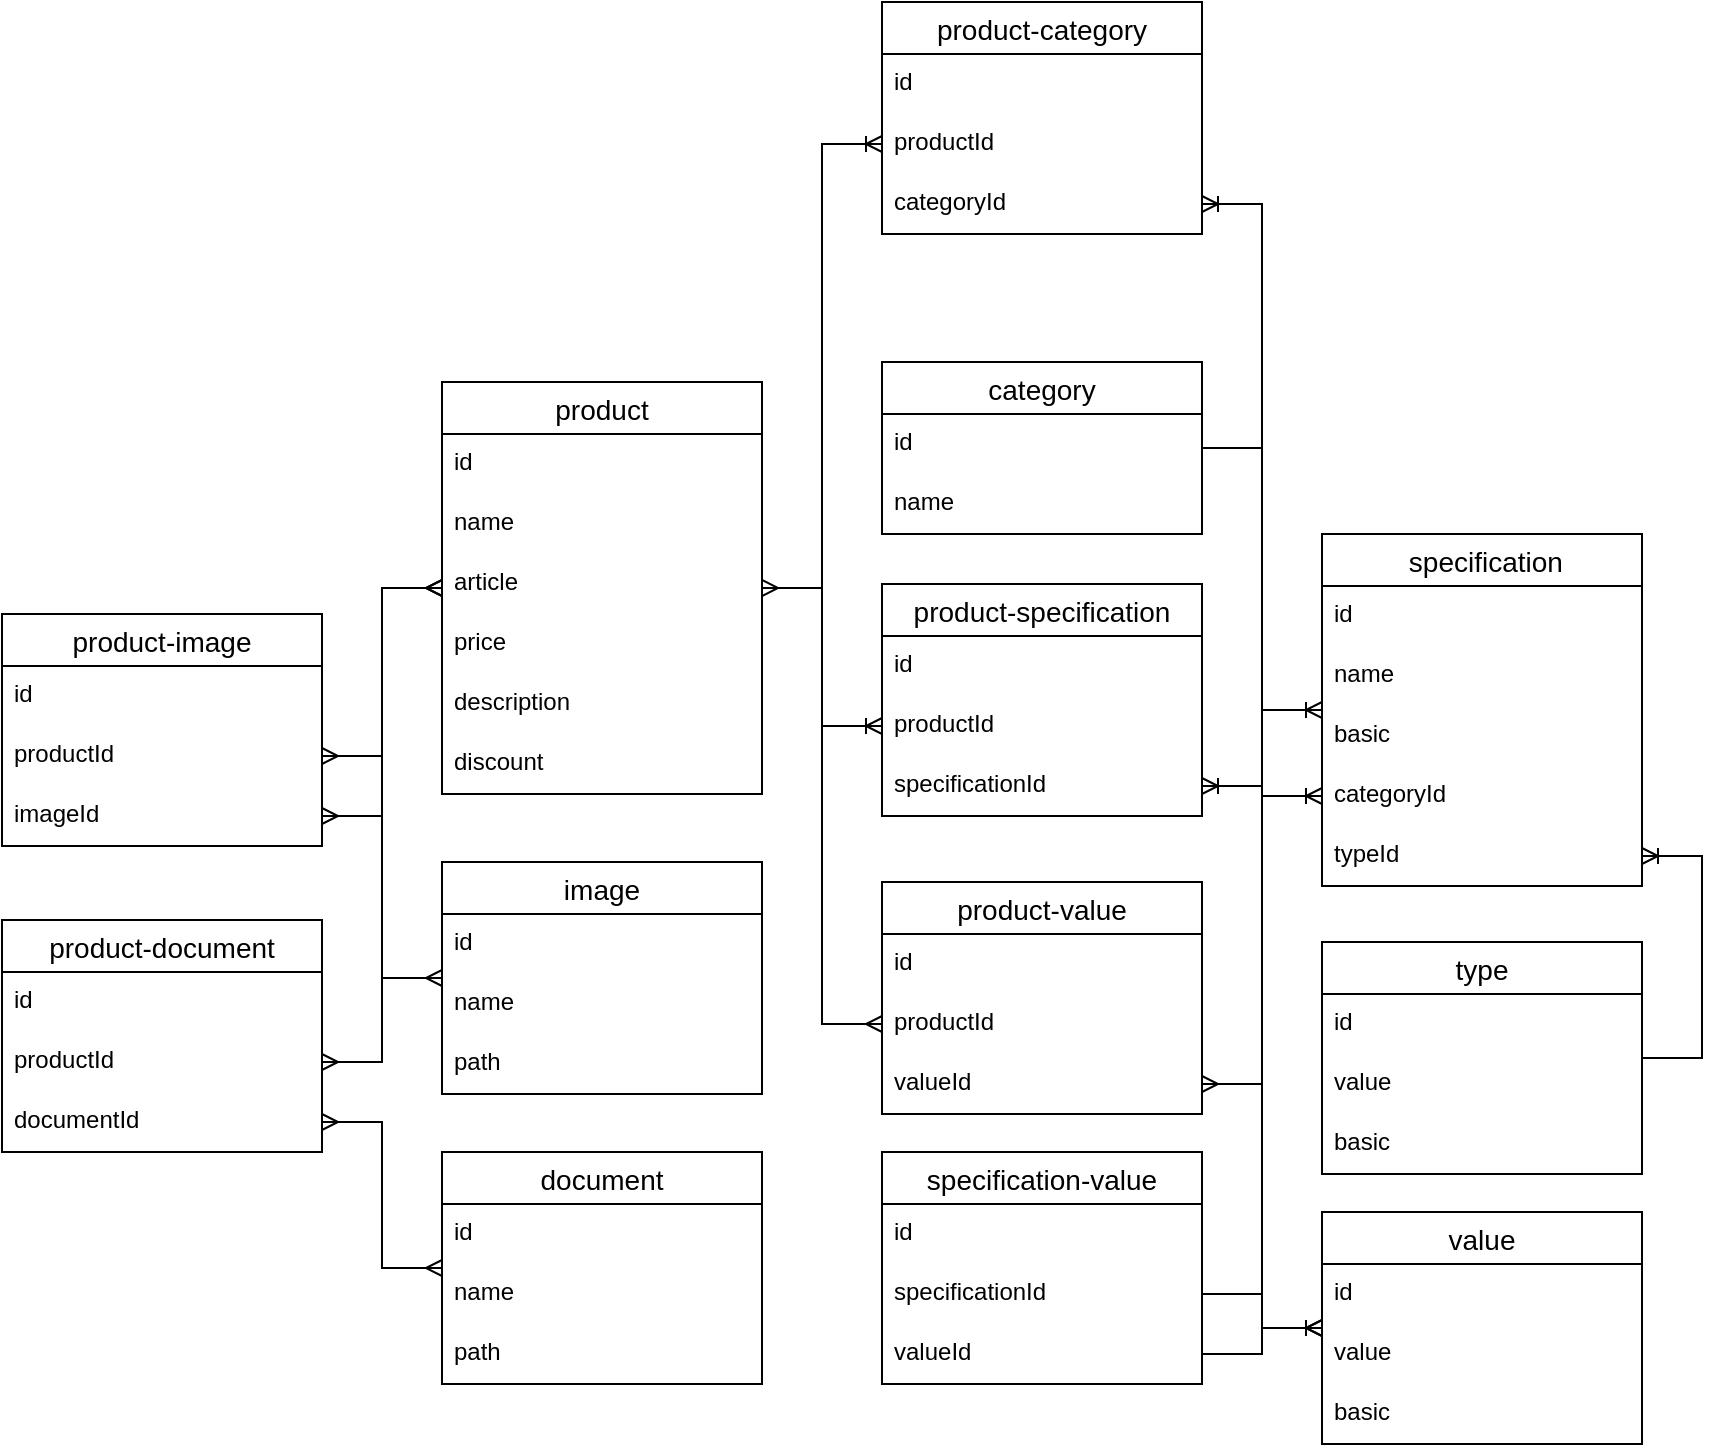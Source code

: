 <mxfile version="22.1.1" type="device">
  <diagram name="Страница — 1" id="Esad_1bcjPr-BZQLmeox">
    <mxGraphModel dx="2213" dy="791" grid="1" gridSize="10" guides="1" tooltips="1" connect="1" arrows="1" fold="1" page="1" pageScale="1" pageWidth="827" pageHeight="1169" background="none" math="0" shadow="0">
      <root>
        <mxCell id="0" />
        <mxCell id="1" parent="0" />
        <mxCell id="cLPTT4QERlrOi1ve0AZU-1" value="product" style="swimlane;fontStyle=0;childLayout=stackLayout;horizontal=1;startSize=26;horizontalStack=0;resizeParent=1;resizeParentMax=0;resizeLast=0;collapsible=1;marginBottom=0;align=center;fontSize=14;" parent="1" vertex="1">
          <mxGeometry x="100" y="200" width="160" height="206" as="geometry" />
        </mxCell>
        <mxCell id="cLPTT4QERlrOi1ve0AZU-2" value="id" style="text;strokeColor=none;fillColor=none;spacingLeft=4;spacingRight=4;overflow=hidden;rotatable=0;points=[[0,0.5],[1,0.5]];portConstraint=eastwest;fontSize=12;whiteSpace=wrap;html=1;" parent="cLPTT4QERlrOi1ve0AZU-1" vertex="1">
          <mxGeometry y="26" width="160" height="30" as="geometry" />
        </mxCell>
        <mxCell id="cLPTT4QERlrOi1ve0AZU-3" value="name" style="text;strokeColor=none;fillColor=none;spacingLeft=4;spacingRight=4;overflow=hidden;rotatable=0;points=[[0,0.5],[1,0.5]];portConstraint=eastwest;fontSize=12;whiteSpace=wrap;html=1;" parent="cLPTT4QERlrOi1ve0AZU-1" vertex="1">
          <mxGeometry y="56" width="160" height="30" as="geometry" />
        </mxCell>
        <mxCell id="cLPTT4QERlrOi1ve0AZU-4" value="article" style="text;strokeColor=none;fillColor=none;spacingLeft=4;spacingRight=4;overflow=hidden;rotatable=0;points=[[0,0.5],[1,0.5]];portConstraint=eastwest;fontSize=12;whiteSpace=wrap;html=1;" parent="cLPTT4QERlrOi1ve0AZU-1" vertex="1">
          <mxGeometry y="86" width="160" height="30" as="geometry" />
        </mxCell>
        <mxCell id="cLPTT4QERlrOi1ve0AZU-5" value="price&lt;br&gt;" style="text;strokeColor=none;fillColor=none;spacingLeft=4;spacingRight=4;overflow=hidden;rotatable=0;points=[[0,0.5],[1,0.5]];portConstraint=eastwest;fontSize=12;whiteSpace=wrap;html=1;" parent="cLPTT4QERlrOi1ve0AZU-1" vertex="1">
          <mxGeometry y="116" width="160" height="30" as="geometry" />
        </mxCell>
        <mxCell id="cLPTT4QERlrOi1ve0AZU-12" value="description" style="text;strokeColor=none;fillColor=none;spacingLeft=4;spacingRight=4;overflow=hidden;rotatable=0;points=[[0,0.5],[1,0.5]];portConstraint=eastwest;fontSize=12;whiteSpace=wrap;html=1;" parent="cLPTT4QERlrOi1ve0AZU-1" vertex="1">
          <mxGeometry y="146" width="160" height="30" as="geometry" />
        </mxCell>
        <mxCell id="cLPTT4QERlrOi1ve0AZU-13" value="discount" style="text;strokeColor=none;fillColor=none;spacingLeft=4;spacingRight=4;overflow=hidden;rotatable=0;points=[[0,0.5],[1,0.5]];portConstraint=eastwest;fontSize=12;whiteSpace=wrap;html=1;" parent="cLPTT4QERlrOi1ve0AZU-1" vertex="1">
          <mxGeometry y="176" width="160" height="30" as="geometry" />
        </mxCell>
        <mxCell id="cLPTT4QERlrOi1ve0AZU-7" value="category" style="swimlane;fontStyle=0;childLayout=stackLayout;horizontal=1;startSize=26;horizontalStack=0;resizeParent=1;resizeParentMax=0;resizeLast=0;collapsible=1;marginBottom=0;align=center;fontSize=14;" parent="1" vertex="1">
          <mxGeometry x="320" y="190" width="160" height="86" as="geometry" />
        </mxCell>
        <mxCell id="cLPTT4QERlrOi1ve0AZU-8" value="id" style="text;strokeColor=none;fillColor=none;spacingLeft=4;spacingRight=4;overflow=hidden;rotatable=0;points=[[0,0.5],[1,0.5]];portConstraint=eastwest;fontSize=12;whiteSpace=wrap;html=1;" parent="cLPTT4QERlrOi1ve0AZU-7" vertex="1">
          <mxGeometry y="26" width="160" height="30" as="geometry" />
        </mxCell>
        <mxCell id="cLPTT4QERlrOi1ve0AZU-9" value="name" style="text;strokeColor=none;fillColor=none;spacingLeft=4;spacingRight=4;overflow=hidden;rotatable=0;points=[[0,0.5],[1,0.5]];portConstraint=eastwest;fontSize=12;whiteSpace=wrap;html=1;" parent="cLPTT4QERlrOi1ve0AZU-7" vertex="1">
          <mxGeometry y="56" width="160" height="30" as="geometry" />
        </mxCell>
        <mxCell id="cLPTT4QERlrOi1ve0AZU-14" value=" specification" style="swimlane;fontStyle=0;childLayout=stackLayout;horizontal=1;startSize=26;horizontalStack=0;resizeParent=1;resizeParentMax=0;resizeLast=0;collapsible=1;marginBottom=0;align=center;fontSize=14;" parent="1" vertex="1">
          <mxGeometry x="540" y="276" width="160" height="176" as="geometry" />
        </mxCell>
        <mxCell id="cLPTT4QERlrOi1ve0AZU-15" value="id" style="text;strokeColor=none;fillColor=none;spacingLeft=4;spacingRight=4;overflow=hidden;rotatable=0;points=[[0,0.5],[1,0.5]];portConstraint=eastwest;fontSize=12;whiteSpace=wrap;html=1;" parent="cLPTT4QERlrOi1ve0AZU-14" vertex="1">
          <mxGeometry y="26" width="160" height="30" as="geometry" />
        </mxCell>
        <mxCell id="cLPTT4QERlrOi1ve0AZU-16" value="name" style="text;strokeColor=none;fillColor=none;spacingLeft=4;spacingRight=4;overflow=hidden;rotatable=0;points=[[0,0.5],[1,0.5]];portConstraint=eastwest;fontSize=12;whiteSpace=wrap;html=1;" parent="cLPTT4QERlrOi1ve0AZU-14" vertex="1">
          <mxGeometry y="56" width="160" height="30" as="geometry" />
        </mxCell>
        <mxCell id="cgh3MNXFu8YdD3DJ86Xw-1" value="basic" style="text;strokeColor=none;fillColor=none;spacingLeft=4;spacingRight=4;overflow=hidden;rotatable=0;points=[[0,0.5],[1,0.5]];portConstraint=eastwest;fontSize=12;whiteSpace=wrap;html=1;" vertex="1" parent="cLPTT4QERlrOi1ve0AZU-14">
          <mxGeometry y="86" width="160" height="30" as="geometry" />
        </mxCell>
        <mxCell id="g7LkKnIAZiPbIXFHchOB-4" value="categoryId" style="text;strokeColor=none;fillColor=none;spacingLeft=4;spacingRight=4;overflow=hidden;rotatable=0;points=[[0,0.5],[1,0.5]];portConstraint=eastwest;fontSize=12;whiteSpace=wrap;html=1;" parent="cLPTT4QERlrOi1ve0AZU-14" vertex="1">
          <mxGeometry y="116" width="160" height="30" as="geometry" />
        </mxCell>
        <mxCell id="g7LkKnIAZiPbIXFHchOB-3" value="typeId" style="text;strokeColor=none;fillColor=none;spacingLeft=4;spacingRight=4;overflow=hidden;rotatable=0;points=[[0,0.5],[1,0.5]];portConstraint=eastwest;fontSize=12;whiteSpace=wrap;html=1;" parent="cLPTT4QERlrOi1ve0AZU-14" vertex="1">
          <mxGeometry y="146" width="160" height="30" as="geometry" />
        </mxCell>
        <mxCell id="cLPTT4QERlrOi1ve0AZU-18" value="value" style="swimlane;fontStyle=0;childLayout=stackLayout;horizontal=1;startSize=26;horizontalStack=0;resizeParent=1;resizeParentMax=0;resizeLast=0;collapsible=1;marginBottom=0;align=center;fontSize=14;" parent="1" vertex="1">
          <mxGeometry x="540" y="615" width="160" height="116" as="geometry" />
        </mxCell>
        <mxCell id="cLPTT4QERlrOi1ve0AZU-19" value="id" style="text;strokeColor=none;fillColor=none;spacingLeft=4;spacingRight=4;overflow=hidden;rotatable=0;points=[[0,0.5],[1,0.5]];portConstraint=eastwest;fontSize=12;whiteSpace=wrap;html=1;" parent="cLPTT4QERlrOi1ve0AZU-18" vertex="1">
          <mxGeometry y="26" width="160" height="30" as="geometry" />
        </mxCell>
        <mxCell id="cLPTT4QERlrOi1ve0AZU-20" value="value" style="text;strokeColor=none;fillColor=none;spacingLeft=4;spacingRight=4;overflow=hidden;rotatable=0;points=[[0,0.5],[1,0.5]];portConstraint=eastwest;fontSize=12;whiteSpace=wrap;html=1;" parent="cLPTT4QERlrOi1ve0AZU-18" vertex="1">
          <mxGeometry y="56" width="160" height="30" as="geometry" />
        </mxCell>
        <mxCell id="cgh3MNXFu8YdD3DJ86Xw-3" value="basic" style="text;strokeColor=none;fillColor=none;spacingLeft=4;spacingRight=4;overflow=hidden;rotatable=0;points=[[0,0.5],[1,0.5]];portConstraint=eastwest;fontSize=12;whiteSpace=wrap;html=1;" vertex="1" parent="cLPTT4QERlrOi1ve0AZU-18">
          <mxGeometry y="86" width="160" height="30" as="geometry" />
        </mxCell>
        <mxCell id="cLPTT4QERlrOi1ve0AZU-28" value="product-specification" style="swimlane;fontStyle=0;childLayout=stackLayout;horizontal=1;startSize=26;horizontalStack=0;resizeParent=1;resizeParentMax=0;resizeLast=0;collapsible=1;marginBottom=0;align=center;fontSize=14;" parent="1" vertex="1">
          <mxGeometry x="320" y="301" width="160" height="116" as="geometry" />
        </mxCell>
        <mxCell id="cLPTT4QERlrOi1ve0AZU-29" value="id" style="text;strokeColor=none;fillColor=none;spacingLeft=4;spacingRight=4;overflow=hidden;rotatable=0;points=[[0,0.5],[1,0.5]];portConstraint=eastwest;fontSize=12;whiteSpace=wrap;html=1;" parent="cLPTT4QERlrOi1ve0AZU-28" vertex="1">
          <mxGeometry y="26" width="160" height="30" as="geometry" />
        </mxCell>
        <mxCell id="cLPTT4QERlrOi1ve0AZU-34" value="productId" style="text;strokeColor=none;fillColor=none;spacingLeft=4;spacingRight=4;overflow=hidden;rotatable=0;points=[[0,0.5],[1,0.5]];portConstraint=eastwest;fontSize=12;whiteSpace=wrap;html=1;" parent="cLPTT4QERlrOi1ve0AZU-28" vertex="1">
          <mxGeometry y="56" width="160" height="30" as="geometry" />
        </mxCell>
        <mxCell id="cLPTT4QERlrOi1ve0AZU-30" value="specificationId" style="text;strokeColor=none;fillColor=none;spacingLeft=4;spacingRight=4;overflow=hidden;rotatable=0;points=[[0,0.5],[1,0.5]];portConstraint=eastwest;fontSize=12;whiteSpace=wrap;html=1;" parent="cLPTT4QERlrOi1ve0AZU-28" vertex="1">
          <mxGeometry y="86" width="160" height="30" as="geometry" />
        </mxCell>
        <mxCell id="cLPTT4QERlrOi1ve0AZU-36" value="product-category" style="swimlane;fontStyle=0;childLayout=stackLayout;horizontal=1;startSize=26;horizontalStack=0;resizeParent=1;resizeParentMax=0;resizeLast=0;collapsible=1;marginBottom=0;align=center;fontSize=14;" parent="1" vertex="1">
          <mxGeometry x="320" y="10" width="160" height="116" as="geometry" />
        </mxCell>
        <mxCell id="cLPTT4QERlrOi1ve0AZU-37" value="id" style="text;strokeColor=none;fillColor=none;spacingLeft=4;spacingRight=4;overflow=hidden;rotatable=0;points=[[0,0.5],[1,0.5]];portConstraint=eastwest;fontSize=12;whiteSpace=wrap;html=1;" parent="cLPTT4QERlrOi1ve0AZU-36" vertex="1">
          <mxGeometry y="26" width="160" height="30" as="geometry" />
        </mxCell>
        <mxCell id="cLPTT4QERlrOi1ve0AZU-38" value="productId" style="text;strokeColor=none;fillColor=none;spacingLeft=4;spacingRight=4;overflow=hidden;rotatable=0;points=[[0,0.5],[1,0.5]];portConstraint=eastwest;fontSize=12;whiteSpace=wrap;html=1;" parent="cLPTT4QERlrOi1ve0AZU-36" vertex="1">
          <mxGeometry y="56" width="160" height="30" as="geometry" />
        </mxCell>
        <mxCell id="cLPTT4QERlrOi1ve0AZU-39" value="categoryId" style="text;strokeColor=none;fillColor=none;spacingLeft=4;spacingRight=4;overflow=hidden;rotatable=0;points=[[0,0.5],[1,0.5]];portConstraint=eastwest;fontSize=12;whiteSpace=wrap;html=1;" parent="cLPTT4QERlrOi1ve0AZU-36" vertex="1">
          <mxGeometry y="86" width="160" height="30" as="geometry" />
        </mxCell>
        <mxCell id="cLPTT4QERlrOi1ve0AZU-40" value="" style="edgeStyle=entityRelationEdgeStyle;fontSize=12;html=1;endArrow=ERoneToMany;rounded=0;" parent="1" source="cLPTT4QERlrOi1ve0AZU-7" target="cLPTT4QERlrOi1ve0AZU-39" edge="1">
          <mxGeometry width="100" height="100" relative="1" as="geometry">
            <mxPoint x="500" y="80" as="sourcePoint" />
            <mxPoint x="590" y="60" as="targetPoint" />
            <Array as="points">
              <mxPoint x="599.04" y="249.99" />
              <mxPoint x="519.04" y="149.99" />
              <mxPoint x="509.04" y="179.99" />
              <mxPoint x="619.04" y="69.99" />
              <mxPoint x="639.04" y="99.99" />
              <mxPoint x="589.04" y="79.99" />
            </Array>
          </mxGeometry>
        </mxCell>
        <mxCell id="cLPTT4QERlrOi1ve0AZU-43" value="" style="edgeStyle=entityRelationEdgeStyle;fontSize=12;html=1;endArrow=ERoneToMany;rounded=0;" parent="1" source="cLPTT4QERlrOi1ve0AZU-14" target="cLPTT4QERlrOi1ve0AZU-30" edge="1">
          <mxGeometry width="100" height="100" relative="1" as="geometry">
            <mxPoint x="590" y="380" as="sourcePoint" />
            <mxPoint x="690" y="280" as="targetPoint" />
            <Array as="points">
              <mxPoint x="680" y="310" />
              <mxPoint x="650" y="340" />
              <mxPoint x="630" y="310" />
            </Array>
          </mxGeometry>
        </mxCell>
        <mxCell id="cLPTT4QERlrOi1ve0AZU-51" value="" style="edgeStyle=entityRelationEdgeStyle;fontSize=12;html=1;endArrow=ERoneToMany;rounded=0;" parent="1" source="cLPTT4QERlrOi1ve0AZU-1" target="cLPTT4QERlrOi1ve0AZU-34" edge="1">
          <mxGeometry width="100" height="100" relative="1" as="geometry">
            <mxPoint x="640" y="310" as="sourcePoint" />
            <mxPoint x="740" y="210" as="targetPoint" />
          </mxGeometry>
        </mxCell>
        <mxCell id="cLPTT4QERlrOi1ve0AZU-52" value="" style="edgeStyle=entityRelationEdgeStyle;fontSize=12;html=1;endArrow=ERoneToMany;rounded=0;" parent="1" source="cLPTT4QERlrOi1ve0AZU-1" target="cLPTT4QERlrOi1ve0AZU-38" edge="1">
          <mxGeometry width="100" height="100" relative="1" as="geometry">
            <mxPoint x="640" y="310" as="sourcePoint" />
            <mxPoint x="250" y="71" as="targetPoint" />
          </mxGeometry>
        </mxCell>
        <mxCell id="nbZ_d6pR2AtP4ZYL_jF_-1" value="type" style="swimlane;fontStyle=0;childLayout=stackLayout;horizontal=1;startSize=26;horizontalStack=0;resizeParent=1;resizeParentMax=0;resizeLast=0;collapsible=1;marginBottom=0;align=center;fontSize=14;" parent="1" vertex="1">
          <mxGeometry x="540" y="480" width="160" height="116" as="geometry" />
        </mxCell>
        <mxCell id="nbZ_d6pR2AtP4ZYL_jF_-2" value="id&lt;br&gt;" style="text;strokeColor=none;fillColor=none;spacingLeft=4;spacingRight=4;overflow=hidden;rotatable=0;points=[[0,0.5],[1,0.5]];portConstraint=eastwest;fontSize=12;whiteSpace=wrap;html=1;" parent="nbZ_d6pR2AtP4ZYL_jF_-1" vertex="1">
          <mxGeometry y="26" width="160" height="30" as="geometry" />
        </mxCell>
        <mxCell id="nbZ_d6pR2AtP4ZYL_jF_-3" value="value" style="text;strokeColor=none;fillColor=none;spacingLeft=4;spacingRight=4;overflow=hidden;rotatable=0;points=[[0,0.5],[1,0.5]];portConstraint=eastwest;fontSize=12;whiteSpace=wrap;html=1;" parent="nbZ_d6pR2AtP4ZYL_jF_-1" vertex="1">
          <mxGeometry y="56" width="160" height="30" as="geometry" />
        </mxCell>
        <mxCell id="cgh3MNXFu8YdD3DJ86Xw-2" value="basic" style="text;strokeColor=none;fillColor=none;spacingLeft=4;spacingRight=4;overflow=hidden;rotatable=0;points=[[0,0.5],[1,0.5]];portConstraint=eastwest;fontSize=12;whiteSpace=wrap;html=1;" vertex="1" parent="nbZ_d6pR2AtP4ZYL_jF_-1">
          <mxGeometry y="86" width="160" height="30" as="geometry" />
        </mxCell>
        <mxCell id="nbZ_d6pR2AtP4ZYL_jF_-8" value="image" style="swimlane;fontStyle=0;childLayout=stackLayout;horizontal=1;startSize=26;horizontalStack=0;resizeParent=1;resizeParentMax=0;resizeLast=0;collapsible=1;marginBottom=0;align=center;fontSize=14;" parent="1" vertex="1">
          <mxGeometry x="100" y="440" width="160" height="116" as="geometry" />
        </mxCell>
        <mxCell id="nbZ_d6pR2AtP4ZYL_jF_-9" value="id" style="text;strokeColor=none;fillColor=none;spacingLeft=4;spacingRight=4;overflow=hidden;rotatable=0;points=[[0,0.5],[1,0.5]];portConstraint=eastwest;fontSize=12;whiteSpace=wrap;html=1;" parent="nbZ_d6pR2AtP4ZYL_jF_-8" vertex="1">
          <mxGeometry y="26" width="160" height="30" as="geometry" />
        </mxCell>
        <mxCell id="1nim93v-91LG6E6BnBE_-9" value="name" style="text;strokeColor=none;fillColor=none;spacingLeft=4;spacingRight=4;overflow=hidden;rotatable=0;points=[[0,0.5],[1,0.5]];portConstraint=eastwest;fontSize=12;whiteSpace=wrap;html=1;" parent="nbZ_d6pR2AtP4ZYL_jF_-8" vertex="1">
          <mxGeometry y="56" width="160" height="30" as="geometry" />
        </mxCell>
        <mxCell id="nbZ_d6pR2AtP4ZYL_jF_-21" value="path" style="text;strokeColor=none;fillColor=none;spacingLeft=4;spacingRight=4;overflow=hidden;rotatable=0;points=[[0,0.5],[1,0.5]];portConstraint=eastwest;fontSize=12;whiteSpace=wrap;html=1;" parent="nbZ_d6pR2AtP4ZYL_jF_-8" vertex="1">
          <mxGeometry y="86" width="160" height="30" as="geometry" />
        </mxCell>
        <mxCell id="nbZ_d6pR2AtP4ZYL_jF_-15" value="document" style="swimlane;fontStyle=0;childLayout=stackLayout;horizontal=1;startSize=26;horizontalStack=0;resizeParent=1;resizeParentMax=0;resizeLast=0;collapsible=1;marginBottom=0;align=center;fontSize=14;" parent="1" vertex="1">
          <mxGeometry x="100" y="585" width="160" height="116" as="geometry" />
        </mxCell>
        <mxCell id="nbZ_d6pR2AtP4ZYL_jF_-16" value="id" style="text;strokeColor=none;fillColor=none;spacingLeft=4;spacingRight=4;overflow=hidden;rotatable=0;points=[[0,0.5],[1,0.5]];portConstraint=eastwest;fontSize=12;whiteSpace=wrap;html=1;" parent="nbZ_d6pR2AtP4ZYL_jF_-15" vertex="1">
          <mxGeometry y="26" width="160" height="30" as="geometry" />
        </mxCell>
        <mxCell id="nbZ_d6pR2AtP4ZYL_jF_-20" value="name" style="text;strokeColor=none;fillColor=none;spacingLeft=4;spacingRight=4;overflow=hidden;rotatable=0;points=[[0,0.5],[1,0.5]];portConstraint=eastwest;fontSize=12;whiteSpace=wrap;html=1;" parent="nbZ_d6pR2AtP4ZYL_jF_-15" vertex="1">
          <mxGeometry y="56" width="160" height="30" as="geometry" />
        </mxCell>
        <mxCell id="nbZ_d6pR2AtP4ZYL_jF_-17" value="path" style="text;strokeColor=none;fillColor=none;spacingLeft=4;spacingRight=4;overflow=hidden;rotatable=0;points=[[0,0.5],[1,0.5]];portConstraint=eastwest;fontSize=12;whiteSpace=wrap;html=1;" parent="nbZ_d6pR2AtP4ZYL_jF_-15" vertex="1">
          <mxGeometry y="86" width="160" height="30" as="geometry" />
        </mxCell>
        <mxCell id="LgUTMyaDyqq8wA_7D_AH-1" value="specification-value" style="swimlane;fontStyle=0;childLayout=stackLayout;horizontal=1;startSize=26;horizontalStack=0;resizeParent=1;resizeParentMax=0;resizeLast=0;collapsible=1;marginBottom=0;align=center;fontSize=14;" parent="1" vertex="1">
          <mxGeometry x="320" y="585" width="160" height="116" as="geometry" />
        </mxCell>
        <mxCell id="LgUTMyaDyqq8wA_7D_AH-2" value="id" style="text;strokeColor=none;fillColor=none;spacingLeft=4;spacingRight=4;overflow=hidden;rotatable=0;points=[[0,0.5],[1,0.5]];portConstraint=eastwest;fontSize=12;whiteSpace=wrap;html=1;" parent="LgUTMyaDyqq8wA_7D_AH-1" vertex="1">
          <mxGeometry y="26" width="160" height="30" as="geometry" />
        </mxCell>
        <mxCell id="LgUTMyaDyqq8wA_7D_AH-5" value="specificationId" style="text;strokeColor=none;fillColor=none;spacingLeft=4;spacingRight=4;overflow=hidden;rotatable=0;points=[[0,0.5],[1,0.5]];portConstraint=eastwest;fontSize=12;whiteSpace=wrap;html=1;" parent="LgUTMyaDyqq8wA_7D_AH-1" vertex="1">
          <mxGeometry y="56" width="160" height="30" as="geometry" />
        </mxCell>
        <mxCell id="LgUTMyaDyqq8wA_7D_AH-6" value="valueId" style="text;strokeColor=none;fillColor=none;spacingLeft=4;spacingRight=4;overflow=hidden;rotatable=0;points=[[0,0.5],[1,0.5]];portConstraint=eastwest;fontSize=12;whiteSpace=wrap;html=1;" parent="LgUTMyaDyqq8wA_7D_AH-1" vertex="1">
          <mxGeometry y="86" width="160" height="30" as="geometry" />
        </mxCell>
        <mxCell id="LgUTMyaDyqq8wA_7D_AH-7" value="" style="edgeStyle=entityRelationEdgeStyle;fontSize=12;html=1;endArrow=ERoneToMany;rounded=0;" parent="1" source="LgUTMyaDyqq8wA_7D_AH-5" target="cLPTT4QERlrOi1ve0AZU-14" edge="1">
          <mxGeometry width="100" height="100" relative="1" as="geometry">
            <mxPoint x="550" y="420" as="sourcePoint" />
            <mxPoint x="650" y="320" as="targetPoint" />
          </mxGeometry>
        </mxCell>
        <mxCell id="MMm9_xykbFQo8h1NaK12-30" value="" style="edgeStyle=entityRelationEdgeStyle;fontSize=12;html=1;endArrow=ERoneToMany;rounded=0;" parent="1" source="LgUTMyaDyqq8wA_7D_AH-6" target="cLPTT4QERlrOi1ve0AZU-18" edge="1">
          <mxGeometry width="100" height="100" relative="1" as="geometry">
            <mxPoint x="480" y="430" as="sourcePoint" />
            <mxPoint x="580" y="330" as="targetPoint" />
          </mxGeometry>
        </mxCell>
        <mxCell id="g7LkKnIAZiPbIXFHchOB-5" value="" style="edgeStyle=entityRelationEdgeStyle;fontSize=12;html=1;endArrow=ERoneToMany;rounded=0;" parent="1" source="nbZ_d6pR2AtP4ZYL_jF_-1" target="g7LkKnIAZiPbIXFHchOB-3" edge="1">
          <mxGeometry width="100" height="100" relative="1" as="geometry">
            <mxPoint x="360" y="430" as="sourcePoint" />
            <mxPoint x="460" y="330" as="targetPoint" />
          </mxGeometry>
        </mxCell>
        <mxCell id="g7LkKnIAZiPbIXFHchOB-6" value="" style="edgeStyle=entityRelationEdgeStyle;fontSize=12;html=1;endArrow=ERoneToMany;rounded=0;" parent="1" source="cLPTT4QERlrOi1ve0AZU-7" target="g7LkKnIAZiPbIXFHchOB-4" edge="1">
          <mxGeometry width="100" height="100" relative="1" as="geometry">
            <mxPoint x="710" y="597" as="sourcePoint" />
            <mxPoint x="710" y="521" as="targetPoint" />
          </mxGeometry>
        </mxCell>
        <mxCell id="1nim93v-91LG6E6BnBE_-1" value="product-image" style="swimlane;fontStyle=0;childLayout=stackLayout;horizontal=1;startSize=26;horizontalStack=0;resizeParent=1;resizeParentMax=0;resizeLast=0;collapsible=1;marginBottom=0;align=center;fontSize=14;" parent="1" vertex="1">
          <mxGeometry x="-120" y="316" width="160" height="116" as="geometry" />
        </mxCell>
        <mxCell id="1nim93v-91LG6E6BnBE_-2" value="id" style="text;strokeColor=none;fillColor=none;spacingLeft=4;spacingRight=4;overflow=hidden;rotatable=0;points=[[0,0.5],[1,0.5]];portConstraint=eastwest;fontSize=12;whiteSpace=wrap;html=1;" parent="1nim93v-91LG6E6BnBE_-1" vertex="1">
          <mxGeometry y="26" width="160" height="30" as="geometry" />
        </mxCell>
        <mxCell id="1nim93v-91LG6E6BnBE_-3" value="productId" style="text;strokeColor=none;fillColor=none;spacingLeft=4;spacingRight=4;overflow=hidden;rotatable=0;points=[[0,0.5],[1,0.5]];portConstraint=eastwest;fontSize=12;whiteSpace=wrap;html=1;" parent="1nim93v-91LG6E6BnBE_-1" vertex="1">
          <mxGeometry y="56" width="160" height="30" as="geometry" />
        </mxCell>
        <mxCell id="1nim93v-91LG6E6BnBE_-4" value="imageId" style="text;strokeColor=none;fillColor=none;spacingLeft=4;spacingRight=4;overflow=hidden;rotatable=0;points=[[0,0.5],[1,0.5]];portConstraint=eastwest;fontSize=12;whiteSpace=wrap;html=1;" parent="1nim93v-91LG6E6BnBE_-1" vertex="1">
          <mxGeometry y="86" width="160" height="30" as="geometry" />
        </mxCell>
        <mxCell id="1nim93v-91LG6E6BnBE_-5" value="product-document" style="swimlane;fontStyle=0;childLayout=stackLayout;horizontal=1;startSize=26;horizontalStack=0;resizeParent=1;resizeParentMax=0;resizeLast=0;collapsible=1;marginBottom=0;align=center;fontSize=14;" parent="1" vertex="1">
          <mxGeometry x="-120" y="469" width="160" height="116" as="geometry" />
        </mxCell>
        <mxCell id="1nim93v-91LG6E6BnBE_-6" value="id" style="text;strokeColor=none;fillColor=none;spacingLeft=4;spacingRight=4;overflow=hidden;rotatable=0;points=[[0,0.5],[1,0.5]];portConstraint=eastwest;fontSize=12;whiteSpace=wrap;html=1;" parent="1nim93v-91LG6E6BnBE_-5" vertex="1">
          <mxGeometry y="26" width="160" height="30" as="geometry" />
        </mxCell>
        <mxCell id="1nim93v-91LG6E6BnBE_-7" value="productId" style="text;strokeColor=none;fillColor=none;spacingLeft=4;spacingRight=4;overflow=hidden;rotatable=0;points=[[0,0.5],[1,0.5]];portConstraint=eastwest;fontSize=12;whiteSpace=wrap;html=1;" parent="1nim93v-91LG6E6BnBE_-5" vertex="1">
          <mxGeometry y="56" width="160" height="30" as="geometry" />
        </mxCell>
        <mxCell id="1nim93v-91LG6E6BnBE_-8" value="documentId" style="text;strokeColor=none;fillColor=none;spacingLeft=4;spacingRight=4;overflow=hidden;rotatable=0;points=[[0,0.5],[1,0.5]];portConstraint=eastwest;fontSize=12;whiteSpace=wrap;html=1;" parent="1nim93v-91LG6E6BnBE_-5" vertex="1">
          <mxGeometry y="86" width="160" height="30" as="geometry" />
        </mxCell>
        <mxCell id="1nim93v-91LG6E6BnBE_-10" value="" style="edgeStyle=entityRelationEdgeStyle;fontSize=12;html=1;endArrow=ERmany;startArrow=ERmany;rounded=0;" parent="1" source="cLPTT4QERlrOi1ve0AZU-1" target="1nim93v-91LG6E6BnBE_-3" edge="1">
          <mxGeometry width="100" height="100" relative="1" as="geometry">
            <mxPoint x="360" y="560" as="sourcePoint" />
            <mxPoint x="460" y="460" as="targetPoint" />
          </mxGeometry>
        </mxCell>
        <mxCell id="1nim93v-91LG6E6BnBE_-11" value="" style="edgeStyle=entityRelationEdgeStyle;fontSize=12;html=1;endArrow=ERmany;startArrow=ERmany;rounded=0;" parent="1" source="nbZ_d6pR2AtP4ZYL_jF_-8" target="1nim93v-91LG6E6BnBE_-4" edge="1">
          <mxGeometry width="100" height="100" relative="1" as="geometry">
            <mxPoint x="110" y="313" as="sourcePoint" />
            <mxPoint x="60" y="397" as="targetPoint" />
          </mxGeometry>
        </mxCell>
        <mxCell id="1nim93v-91LG6E6BnBE_-12" value="" style="edgeStyle=entityRelationEdgeStyle;fontSize=12;html=1;endArrow=ERmany;startArrow=ERmany;rounded=0;" parent="1" source="cLPTT4QERlrOi1ve0AZU-1" target="1nim93v-91LG6E6BnBE_-7" edge="1">
          <mxGeometry width="100" height="100" relative="1" as="geometry">
            <mxPoint x="110" y="508" as="sourcePoint" />
            <mxPoint x="50" y="427" as="targetPoint" />
          </mxGeometry>
        </mxCell>
        <mxCell id="1nim93v-91LG6E6BnBE_-13" value="" style="edgeStyle=entityRelationEdgeStyle;fontSize=12;html=1;endArrow=ERmany;startArrow=ERmany;rounded=0;" parent="1" source="nbZ_d6pR2AtP4ZYL_jF_-15" target="1nim93v-91LG6E6BnBE_-8" edge="1">
          <mxGeometry width="100" height="100" relative="1" as="geometry">
            <mxPoint x="120" y="518" as="sourcePoint" />
            <mxPoint x="60" y="437" as="targetPoint" />
          </mxGeometry>
        </mxCell>
        <mxCell id="7u6lXUe96Pvf1JwpaCgu-1" value="product-value" style="swimlane;fontStyle=0;childLayout=stackLayout;horizontal=1;startSize=26;horizontalStack=0;resizeParent=1;resizeParentMax=0;resizeLast=0;collapsible=1;marginBottom=0;align=center;fontSize=14;" parent="1" vertex="1">
          <mxGeometry x="320" y="450" width="160" height="116" as="geometry" />
        </mxCell>
        <mxCell id="7u6lXUe96Pvf1JwpaCgu-2" value="id" style="text;strokeColor=none;fillColor=none;spacingLeft=4;spacingRight=4;overflow=hidden;rotatable=0;points=[[0,0.5],[1,0.5]];portConstraint=eastwest;fontSize=12;whiteSpace=wrap;html=1;" parent="7u6lXUe96Pvf1JwpaCgu-1" vertex="1">
          <mxGeometry y="26" width="160" height="30" as="geometry" />
        </mxCell>
        <mxCell id="7u6lXUe96Pvf1JwpaCgu-3" value="productId" style="text;strokeColor=none;fillColor=none;spacingLeft=4;spacingRight=4;overflow=hidden;rotatable=0;points=[[0,0.5],[1,0.5]];portConstraint=eastwest;fontSize=12;whiteSpace=wrap;html=1;" parent="7u6lXUe96Pvf1JwpaCgu-1" vertex="1">
          <mxGeometry y="56" width="160" height="30" as="geometry" />
        </mxCell>
        <mxCell id="7u6lXUe96Pvf1JwpaCgu-4" value="valueId" style="text;strokeColor=none;fillColor=none;spacingLeft=4;spacingRight=4;overflow=hidden;rotatable=0;points=[[0,0.5],[1,0.5]];portConstraint=eastwest;fontSize=12;whiteSpace=wrap;html=1;" parent="7u6lXUe96Pvf1JwpaCgu-1" vertex="1">
          <mxGeometry y="86" width="160" height="30" as="geometry" />
        </mxCell>
        <mxCell id="7u6lXUe96Pvf1JwpaCgu-5" value="" style="edgeStyle=entityRelationEdgeStyle;fontSize=12;html=1;endArrow=ERmany;startArrow=ERmany;rounded=0;" parent="1" source="7u6lXUe96Pvf1JwpaCgu-4" target="cLPTT4QERlrOi1ve0AZU-18" edge="1">
          <mxGeometry width="100" height="100" relative="1" as="geometry">
            <mxPoint x="330" y="360" as="sourcePoint" />
            <mxPoint x="620" y="630" as="targetPoint" />
          </mxGeometry>
        </mxCell>
        <mxCell id="7u6lXUe96Pvf1JwpaCgu-6" value="" style="edgeStyle=entityRelationEdgeStyle;fontSize=12;html=1;endArrow=ERmany;startArrow=ERmany;rounded=0;" parent="1" source="7u6lXUe96Pvf1JwpaCgu-3" target="cLPTT4QERlrOi1ve0AZU-1" edge="1">
          <mxGeometry width="100" height="100" relative="1" as="geometry">
            <mxPoint x="330" y="360" as="sourcePoint" />
            <mxPoint x="430" y="260" as="targetPoint" />
          </mxGeometry>
        </mxCell>
      </root>
    </mxGraphModel>
  </diagram>
</mxfile>

